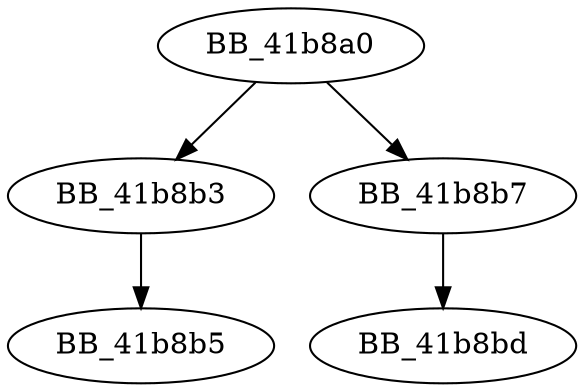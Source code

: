 DiGraph ___crtFlsGetValue{
BB_41b8a0->BB_41b8b3
BB_41b8a0->BB_41b8b7
BB_41b8b3->BB_41b8b5
BB_41b8b7->BB_41b8bd
}
